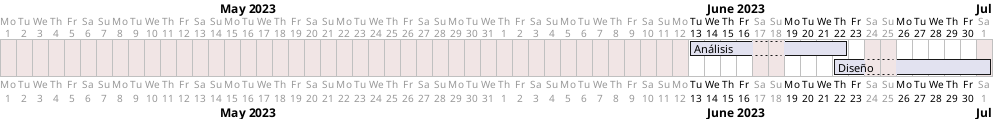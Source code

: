 @startgantt
Project starts 2023-05-01
saturday are closed
sunday are closed

[Análisis] starts 2023-06-13 
[Análisis] ends 2023-06-22
[Diseño] starts 2023-06-22 
[Diseño] ends 2023-07-01

2023-05-01 to 2023-06-12 are closed

@endgantt
